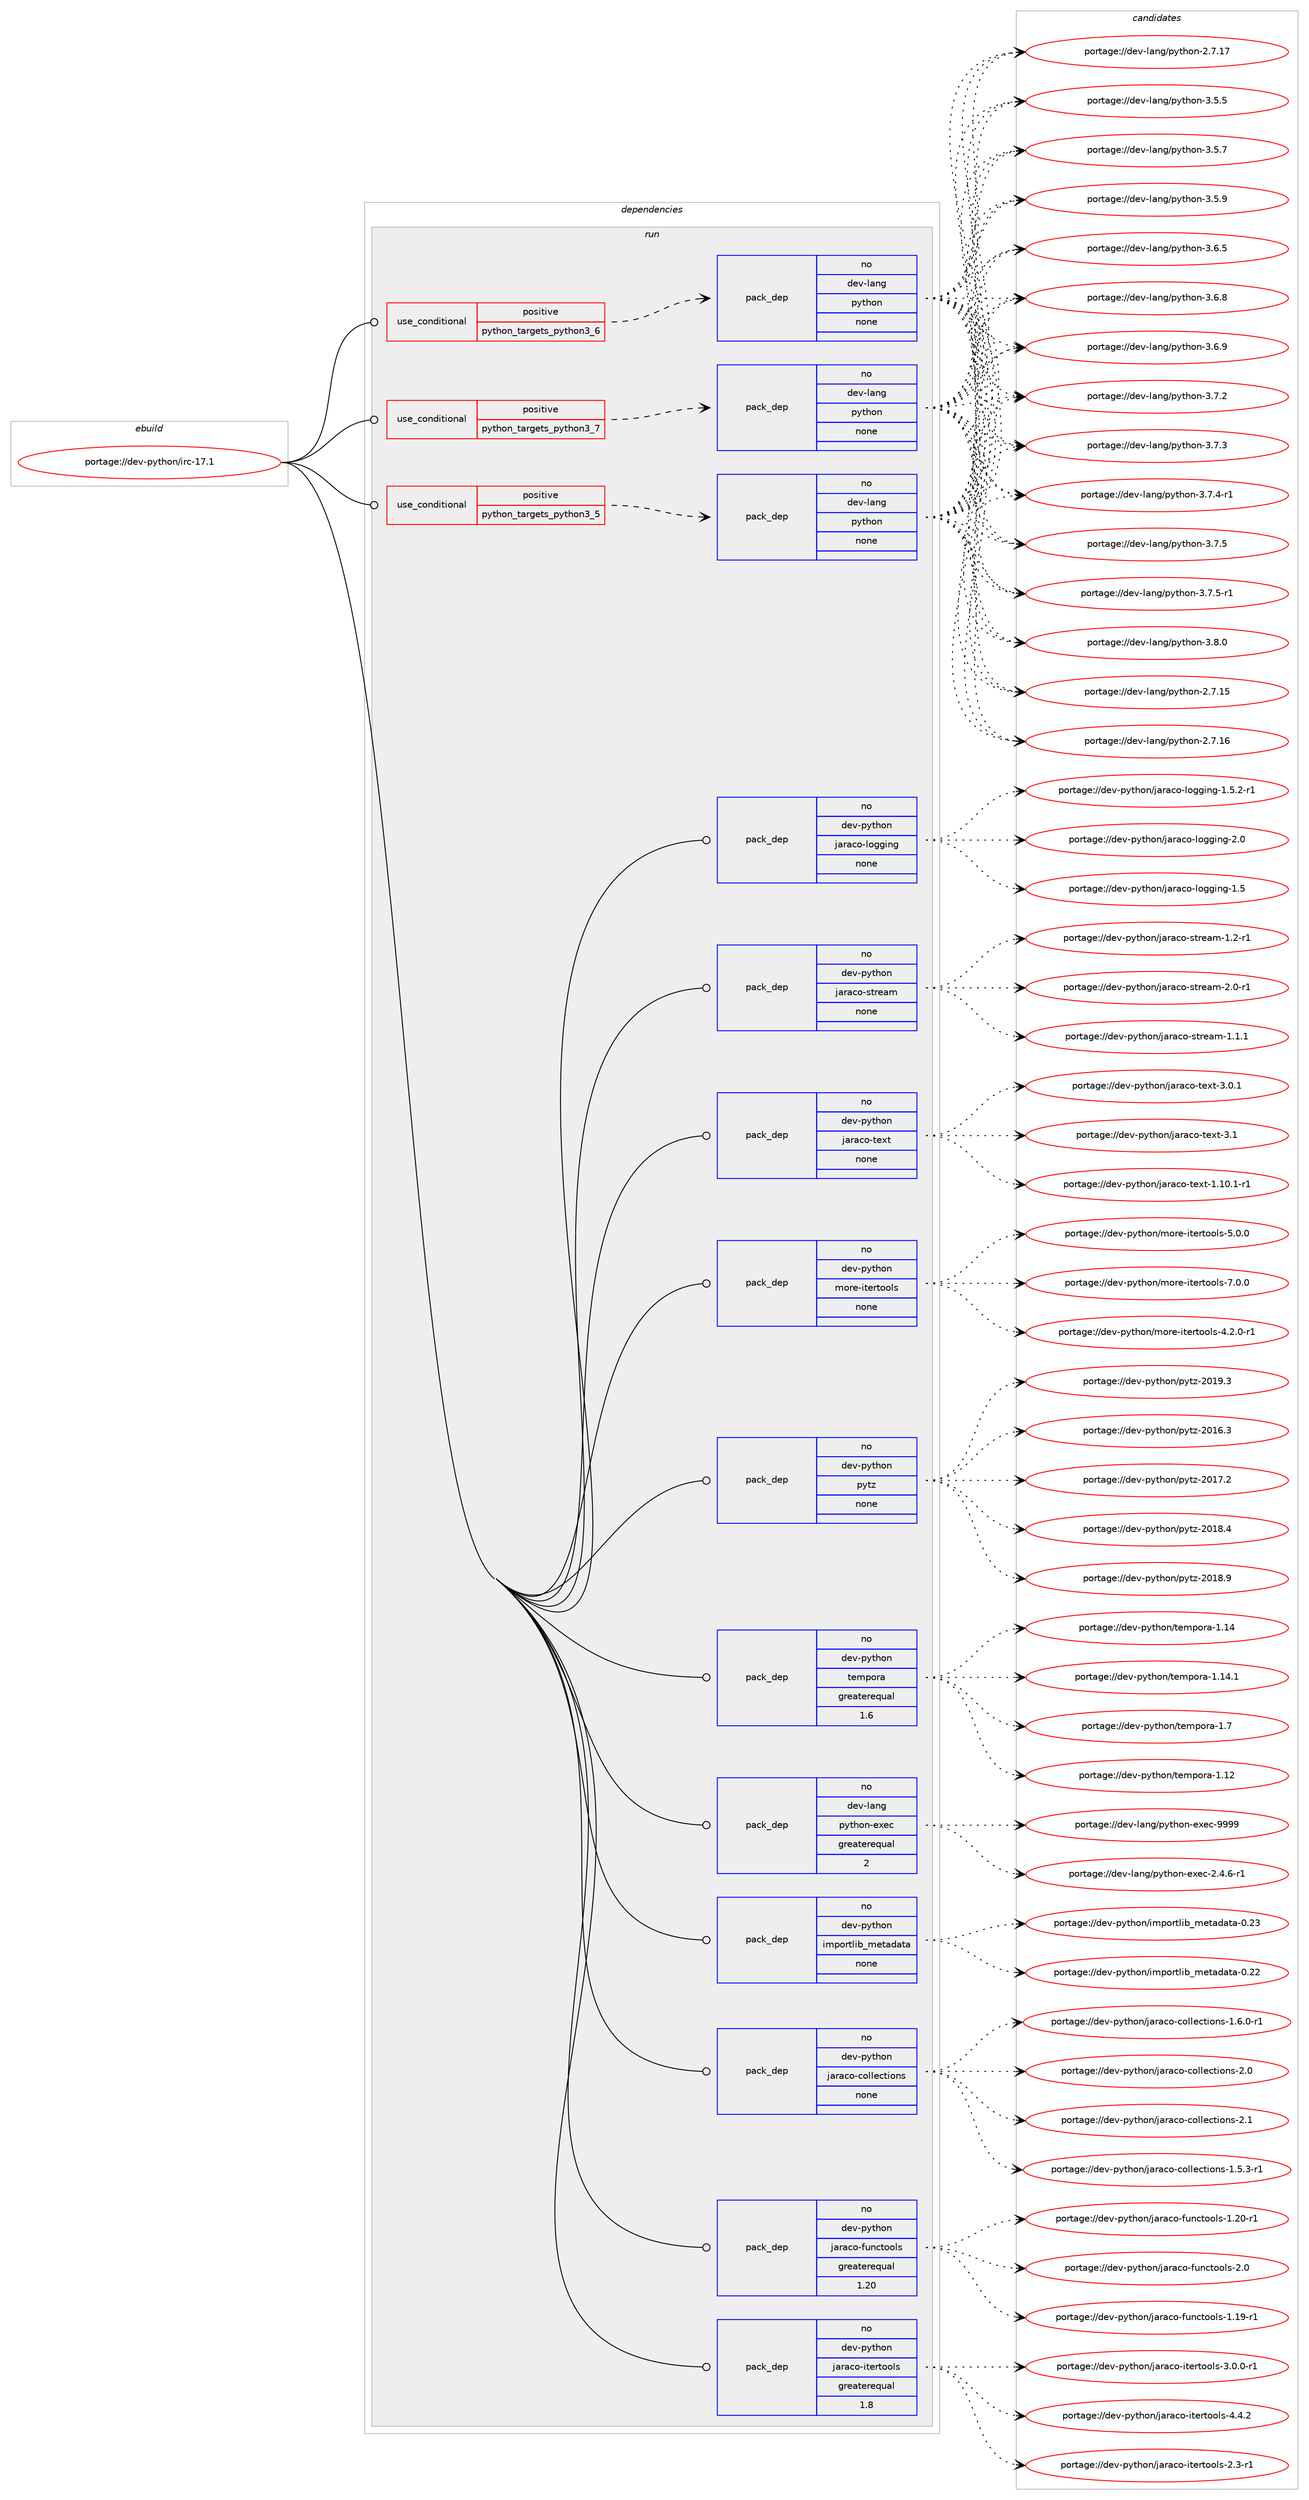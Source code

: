 digraph prolog {

# *************
# Graph options
# *************

newrank=true;
concentrate=true;
compound=true;
graph [rankdir=LR,fontname=Helvetica,fontsize=10,ranksep=1.5];#, ranksep=2.5, nodesep=0.2];
edge  [arrowhead=vee];
node  [fontname=Helvetica,fontsize=10];

# **********
# The ebuild
# **********

subgraph cluster_leftcol {
color=gray;
rank=same;
label=<<i>ebuild</i>>;
id [label="portage://dev-python/irc-17.1", color=red, width=4, href="../dev-python/irc-17.1.svg"];
}

# ****************
# The dependencies
# ****************

subgraph cluster_midcol {
color=gray;
label=<<i>dependencies</i>>;
subgraph cluster_compile {
fillcolor="#eeeeee";
style=filled;
label=<<i>compile</i>>;
}
subgraph cluster_compileandrun {
fillcolor="#eeeeee";
style=filled;
label=<<i>compile and run</i>>;
}
subgraph cluster_run {
fillcolor="#eeeeee";
style=filled;
label=<<i>run</i>>;
subgraph cond30325 {
dependency144974 [label=<<TABLE BORDER="0" CELLBORDER="1" CELLSPACING="0" CELLPADDING="4"><TR><TD ROWSPAN="3" CELLPADDING="10">use_conditional</TD></TR><TR><TD>positive</TD></TR><TR><TD>python_targets_python3_5</TD></TR></TABLE>>, shape=none, color=red];
subgraph pack111329 {
dependency144975 [label=<<TABLE BORDER="0" CELLBORDER="1" CELLSPACING="0" CELLPADDING="4" WIDTH="220"><TR><TD ROWSPAN="6" CELLPADDING="30">pack_dep</TD></TR><TR><TD WIDTH="110">no</TD></TR><TR><TD>dev-lang</TD></TR><TR><TD>python</TD></TR><TR><TD>none</TD></TR><TR><TD></TD></TR></TABLE>>, shape=none, color=blue];
}
dependency144974:e -> dependency144975:w [weight=20,style="dashed",arrowhead="vee"];
}
id:e -> dependency144974:w [weight=20,style="solid",arrowhead="odot"];
subgraph cond30326 {
dependency144976 [label=<<TABLE BORDER="0" CELLBORDER="1" CELLSPACING="0" CELLPADDING="4"><TR><TD ROWSPAN="3" CELLPADDING="10">use_conditional</TD></TR><TR><TD>positive</TD></TR><TR><TD>python_targets_python3_6</TD></TR></TABLE>>, shape=none, color=red];
subgraph pack111330 {
dependency144977 [label=<<TABLE BORDER="0" CELLBORDER="1" CELLSPACING="0" CELLPADDING="4" WIDTH="220"><TR><TD ROWSPAN="6" CELLPADDING="30">pack_dep</TD></TR><TR><TD WIDTH="110">no</TD></TR><TR><TD>dev-lang</TD></TR><TR><TD>python</TD></TR><TR><TD>none</TD></TR><TR><TD></TD></TR></TABLE>>, shape=none, color=blue];
}
dependency144976:e -> dependency144977:w [weight=20,style="dashed",arrowhead="vee"];
}
id:e -> dependency144976:w [weight=20,style="solid",arrowhead="odot"];
subgraph cond30327 {
dependency144978 [label=<<TABLE BORDER="0" CELLBORDER="1" CELLSPACING="0" CELLPADDING="4"><TR><TD ROWSPAN="3" CELLPADDING="10">use_conditional</TD></TR><TR><TD>positive</TD></TR><TR><TD>python_targets_python3_7</TD></TR></TABLE>>, shape=none, color=red];
subgraph pack111331 {
dependency144979 [label=<<TABLE BORDER="0" CELLBORDER="1" CELLSPACING="0" CELLPADDING="4" WIDTH="220"><TR><TD ROWSPAN="6" CELLPADDING="30">pack_dep</TD></TR><TR><TD WIDTH="110">no</TD></TR><TR><TD>dev-lang</TD></TR><TR><TD>python</TD></TR><TR><TD>none</TD></TR><TR><TD></TD></TR></TABLE>>, shape=none, color=blue];
}
dependency144978:e -> dependency144979:w [weight=20,style="dashed",arrowhead="vee"];
}
id:e -> dependency144978:w [weight=20,style="solid",arrowhead="odot"];
subgraph pack111332 {
dependency144980 [label=<<TABLE BORDER="0" CELLBORDER="1" CELLSPACING="0" CELLPADDING="4" WIDTH="220"><TR><TD ROWSPAN="6" CELLPADDING="30">pack_dep</TD></TR><TR><TD WIDTH="110">no</TD></TR><TR><TD>dev-lang</TD></TR><TR><TD>python-exec</TD></TR><TR><TD>greaterequal</TD></TR><TR><TD>2</TD></TR></TABLE>>, shape=none, color=blue];
}
id:e -> dependency144980:w [weight=20,style="solid",arrowhead="odot"];
subgraph pack111333 {
dependency144981 [label=<<TABLE BORDER="0" CELLBORDER="1" CELLSPACING="0" CELLPADDING="4" WIDTH="220"><TR><TD ROWSPAN="6" CELLPADDING="30">pack_dep</TD></TR><TR><TD WIDTH="110">no</TD></TR><TR><TD>dev-python</TD></TR><TR><TD>importlib_metadata</TD></TR><TR><TD>none</TD></TR><TR><TD></TD></TR></TABLE>>, shape=none, color=blue];
}
id:e -> dependency144981:w [weight=20,style="solid",arrowhead="odot"];
subgraph pack111334 {
dependency144982 [label=<<TABLE BORDER="0" CELLBORDER="1" CELLSPACING="0" CELLPADDING="4" WIDTH="220"><TR><TD ROWSPAN="6" CELLPADDING="30">pack_dep</TD></TR><TR><TD WIDTH="110">no</TD></TR><TR><TD>dev-python</TD></TR><TR><TD>jaraco-collections</TD></TR><TR><TD>none</TD></TR><TR><TD></TD></TR></TABLE>>, shape=none, color=blue];
}
id:e -> dependency144982:w [weight=20,style="solid",arrowhead="odot"];
subgraph pack111335 {
dependency144983 [label=<<TABLE BORDER="0" CELLBORDER="1" CELLSPACING="0" CELLPADDING="4" WIDTH="220"><TR><TD ROWSPAN="6" CELLPADDING="30">pack_dep</TD></TR><TR><TD WIDTH="110">no</TD></TR><TR><TD>dev-python</TD></TR><TR><TD>jaraco-functools</TD></TR><TR><TD>greaterequal</TD></TR><TR><TD>1.20</TD></TR></TABLE>>, shape=none, color=blue];
}
id:e -> dependency144983:w [weight=20,style="solid",arrowhead="odot"];
subgraph pack111336 {
dependency144984 [label=<<TABLE BORDER="0" CELLBORDER="1" CELLSPACING="0" CELLPADDING="4" WIDTH="220"><TR><TD ROWSPAN="6" CELLPADDING="30">pack_dep</TD></TR><TR><TD WIDTH="110">no</TD></TR><TR><TD>dev-python</TD></TR><TR><TD>jaraco-itertools</TD></TR><TR><TD>greaterequal</TD></TR><TR><TD>1.8</TD></TR></TABLE>>, shape=none, color=blue];
}
id:e -> dependency144984:w [weight=20,style="solid",arrowhead="odot"];
subgraph pack111337 {
dependency144985 [label=<<TABLE BORDER="0" CELLBORDER="1" CELLSPACING="0" CELLPADDING="4" WIDTH="220"><TR><TD ROWSPAN="6" CELLPADDING="30">pack_dep</TD></TR><TR><TD WIDTH="110">no</TD></TR><TR><TD>dev-python</TD></TR><TR><TD>jaraco-logging</TD></TR><TR><TD>none</TD></TR><TR><TD></TD></TR></TABLE>>, shape=none, color=blue];
}
id:e -> dependency144985:w [weight=20,style="solid",arrowhead="odot"];
subgraph pack111338 {
dependency144986 [label=<<TABLE BORDER="0" CELLBORDER="1" CELLSPACING="0" CELLPADDING="4" WIDTH="220"><TR><TD ROWSPAN="6" CELLPADDING="30">pack_dep</TD></TR><TR><TD WIDTH="110">no</TD></TR><TR><TD>dev-python</TD></TR><TR><TD>jaraco-stream</TD></TR><TR><TD>none</TD></TR><TR><TD></TD></TR></TABLE>>, shape=none, color=blue];
}
id:e -> dependency144986:w [weight=20,style="solid",arrowhead="odot"];
subgraph pack111339 {
dependency144987 [label=<<TABLE BORDER="0" CELLBORDER="1" CELLSPACING="0" CELLPADDING="4" WIDTH="220"><TR><TD ROWSPAN="6" CELLPADDING="30">pack_dep</TD></TR><TR><TD WIDTH="110">no</TD></TR><TR><TD>dev-python</TD></TR><TR><TD>jaraco-text</TD></TR><TR><TD>none</TD></TR><TR><TD></TD></TR></TABLE>>, shape=none, color=blue];
}
id:e -> dependency144987:w [weight=20,style="solid",arrowhead="odot"];
subgraph pack111340 {
dependency144988 [label=<<TABLE BORDER="0" CELLBORDER="1" CELLSPACING="0" CELLPADDING="4" WIDTH="220"><TR><TD ROWSPAN="6" CELLPADDING="30">pack_dep</TD></TR><TR><TD WIDTH="110">no</TD></TR><TR><TD>dev-python</TD></TR><TR><TD>more-itertools</TD></TR><TR><TD>none</TD></TR><TR><TD></TD></TR></TABLE>>, shape=none, color=blue];
}
id:e -> dependency144988:w [weight=20,style="solid",arrowhead="odot"];
subgraph pack111341 {
dependency144989 [label=<<TABLE BORDER="0" CELLBORDER="1" CELLSPACING="0" CELLPADDING="4" WIDTH="220"><TR><TD ROWSPAN="6" CELLPADDING="30">pack_dep</TD></TR><TR><TD WIDTH="110">no</TD></TR><TR><TD>dev-python</TD></TR><TR><TD>pytz</TD></TR><TR><TD>none</TD></TR><TR><TD></TD></TR></TABLE>>, shape=none, color=blue];
}
id:e -> dependency144989:w [weight=20,style="solid",arrowhead="odot"];
subgraph pack111342 {
dependency144990 [label=<<TABLE BORDER="0" CELLBORDER="1" CELLSPACING="0" CELLPADDING="4" WIDTH="220"><TR><TD ROWSPAN="6" CELLPADDING="30">pack_dep</TD></TR><TR><TD WIDTH="110">no</TD></TR><TR><TD>dev-python</TD></TR><TR><TD>tempora</TD></TR><TR><TD>greaterequal</TD></TR><TR><TD>1.6</TD></TR></TABLE>>, shape=none, color=blue];
}
id:e -> dependency144990:w [weight=20,style="solid",arrowhead="odot"];
}
}

# **************
# The candidates
# **************

subgraph cluster_choices {
rank=same;
color=gray;
label=<<i>candidates</i>>;

subgraph choice111329 {
color=black;
nodesep=1;
choiceportage10010111845108971101034711212111610411111045504655464953 [label="portage://dev-lang/python-2.7.15", color=red, width=4,href="../dev-lang/python-2.7.15.svg"];
choiceportage10010111845108971101034711212111610411111045504655464954 [label="portage://dev-lang/python-2.7.16", color=red, width=4,href="../dev-lang/python-2.7.16.svg"];
choiceportage10010111845108971101034711212111610411111045504655464955 [label="portage://dev-lang/python-2.7.17", color=red, width=4,href="../dev-lang/python-2.7.17.svg"];
choiceportage100101118451089711010347112121116104111110455146534653 [label="portage://dev-lang/python-3.5.5", color=red, width=4,href="../dev-lang/python-3.5.5.svg"];
choiceportage100101118451089711010347112121116104111110455146534655 [label="portage://dev-lang/python-3.5.7", color=red, width=4,href="../dev-lang/python-3.5.7.svg"];
choiceportage100101118451089711010347112121116104111110455146534657 [label="portage://dev-lang/python-3.5.9", color=red, width=4,href="../dev-lang/python-3.5.9.svg"];
choiceportage100101118451089711010347112121116104111110455146544653 [label="portage://dev-lang/python-3.6.5", color=red, width=4,href="../dev-lang/python-3.6.5.svg"];
choiceportage100101118451089711010347112121116104111110455146544656 [label="portage://dev-lang/python-3.6.8", color=red, width=4,href="../dev-lang/python-3.6.8.svg"];
choiceportage100101118451089711010347112121116104111110455146544657 [label="portage://dev-lang/python-3.6.9", color=red, width=4,href="../dev-lang/python-3.6.9.svg"];
choiceportage100101118451089711010347112121116104111110455146554650 [label="portage://dev-lang/python-3.7.2", color=red, width=4,href="../dev-lang/python-3.7.2.svg"];
choiceportage100101118451089711010347112121116104111110455146554651 [label="portage://dev-lang/python-3.7.3", color=red, width=4,href="../dev-lang/python-3.7.3.svg"];
choiceportage1001011184510897110103471121211161041111104551465546524511449 [label="portage://dev-lang/python-3.7.4-r1", color=red, width=4,href="../dev-lang/python-3.7.4-r1.svg"];
choiceportage100101118451089711010347112121116104111110455146554653 [label="portage://dev-lang/python-3.7.5", color=red, width=4,href="../dev-lang/python-3.7.5.svg"];
choiceportage1001011184510897110103471121211161041111104551465546534511449 [label="portage://dev-lang/python-3.7.5-r1", color=red, width=4,href="../dev-lang/python-3.7.5-r1.svg"];
choiceportage100101118451089711010347112121116104111110455146564648 [label="portage://dev-lang/python-3.8.0", color=red, width=4,href="../dev-lang/python-3.8.0.svg"];
dependency144975:e -> choiceportage10010111845108971101034711212111610411111045504655464953:w [style=dotted,weight="100"];
dependency144975:e -> choiceportage10010111845108971101034711212111610411111045504655464954:w [style=dotted,weight="100"];
dependency144975:e -> choiceportage10010111845108971101034711212111610411111045504655464955:w [style=dotted,weight="100"];
dependency144975:e -> choiceportage100101118451089711010347112121116104111110455146534653:w [style=dotted,weight="100"];
dependency144975:e -> choiceportage100101118451089711010347112121116104111110455146534655:w [style=dotted,weight="100"];
dependency144975:e -> choiceportage100101118451089711010347112121116104111110455146534657:w [style=dotted,weight="100"];
dependency144975:e -> choiceportage100101118451089711010347112121116104111110455146544653:w [style=dotted,weight="100"];
dependency144975:e -> choiceportage100101118451089711010347112121116104111110455146544656:w [style=dotted,weight="100"];
dependency144975:e -> choiceportage100101118451089711010347112121116104111110455146544657:w [style=dotted,weight="100"];
dependency144975:e -> choiceportage100101118451089711010347112121116104111110455146554650:w [style=dotted,weight="100"];
dependency144975:e -> choiceportage100101118451089711010347112121116104111110455146554651:w [style=dotted,weight="100"];
dependency144975:e -> choiceportage1001011184510897110103471121211161041111104551465546524511449:w [style=dotted,weight="100"];
dependency144975:e -> choiceportage100101118451089711010347112121116104111110455146554653:w [style=dotted,weight="100"];
dependency144975:e -> choiceportage1001011184510897110103471121211161041111104551465546534511449:w [style=dotted,weight="100"];
dependency144975:e -> choiceportage100101118451089711010347112121116104111110455146564648:w [style=dotted,weight="100"];
}
subgraph choice111330 {
color=black;
nodesep=1;
choiceportage10010111845108971101034711212111610411111045504655464953 [label="portage://dev-lang/python-2.7.15", color=red, width=4,href="../dev-lang/python-2.7.15.svg"];
choiceportage10010111845108971101034711212111610411111045504655464954 [label="portage://dev-lang/python-2.7.16", color=red, width=4,href="../dev-lang/python-2.7.16.svg"];
choiceportage10010111845108971101034711212111610411111045504655464955 [label="portage://dev-lang/python-2.7.17", color=red, width=4,href="../dev-lang/python-2.7.17.svg"];
choiceportage100101118451089711010347112121116104111110455146534653 [label="portage://dev-lang/python-3.5.5", color=red, width=4,href="../dev-lang/python-3.5.5.svg"];
choiceportage100101118451089711010347112121116104111110455146534655 [label="portage://dev-lang/python-3.5.7", color=red, width=4,href="../dev-lang/python-3.5.7.svg"];
choiceportage100101118451089711010347112121116104111110455146534657 [label="portage://dev-lang/python-3.5.9", color=red, width=4,href="../dev-lang/python-3.5.9.svg"];
choiceportage100101118451089711010347112121116104111110455146544653 [label="portage://dev-lang/python-3.6.5", color=red, width=4,href="../dev-lang/python-3.6.5.svg"];
choiceportage100101118451089711010347112121116104111110455146544656 [label="portage://dev-lang/python-3.6.8", color=red, width=4,href="../dev-lang/python-3.6.8.svg"];
choiceportage100101118451089711010347112121116104111110455146544657 [label="portage://dev-lang/python-3.6.9", color=red, width=4,href="../dev-lang/python-3.6.9.svg"];
choiceportage100101118451089711010347112121116104111110455146554650 [label="portage://dev-lang/python-3.7.2", color=red, width=4,href="../dev-lang/python-3.7.2.svg"];
choiceportage100101118451089711010347112121116104111110455146554651 [label="portage://dev-lang/python-3.7.3", color=red, width=4,href="../dev-lang/python-3.7.3.svg"];
choiceportage1001011184510897110103471121211161041111104551465546524511449 [label="portage://dev-lang/python-3.7.4-r1", color=red, width=4,href="../dev-lang/python-3.7.4-r1.svg"];
choiceportage100101118451089711010347112121116104111110455146554653 [label="portage://dev-lang/python-3.7.5", color=red, width=4,href="../dev-lang/python-3.7.5.svg"];
choiceportage1001011184510897110103471121211161041111104551465546534511449 [label="portage://dev-lang/python-3.7.5-r1", color=red, width=4,href="../dev-lang/python-3.7.5-r1.svg"];
choiceportage100101118451089711010347112121116104111110455146564648 [label="portage://dev-lang/python-3.8.0", color=red, width=4,href="../dev-lang/python-3.8.0.svg"];
dependency144977:e -> choiceportage10010111845108971101034711212111610411111045504655464953:w [style=dotted,weight="100"];
dependency144977:e -> choiceportage10010111845108971101034711212111610411111045504655464954:w [style=dotted,weight="100"];
dependency144977:e -> choiceportage10010111845108971101034711212111610411111045504655464955:w [style=dotted,weight="100"];
dependency144977:e -> choiceportage100101118451089711010347112121116104111110455146534653:w [style=dotted,weight="100"];
dependency144977:e -> choiceportage100101118451089711010347112121116104111110455146534655:w [style=dotted,weight="100"];
dependency144977:e -> choiceportage100101118451089711010347112121116104111110455146534657:w [style=dotted,weight="100"];
dependency144977:e -> choiceportage100101118451089711010347112121116104111110455146544653:w [style=dotted,weight="100"];
dependency144977:e -> choiceportage100101118451089711010347112121116104111110455146544656:w [style=dotted,weight="100"];
dependency144977:e -> choiceportage100101118451089711010347112121116104111110455146544657:w [style=dotted,weight="100"];
dependency144977:e -> choiceportage100101118451089711010347112121116104111110455146554650:w [style=dotted,weight="100"];
dependency144977:e -> choiceportage100101118451089711010347112121116104111110455146554651:w [style=dotted,weight="100"];
dependency144977:e -> choiceportage1001011184510897110103471121211161041111104551465546524511449:w [style=dotted,weight="100"];
dependency144977:e -> choiceportage100101118451089711010347112121116104111110455146554653:w [style=dotted,weight="100"];
dependency144977:e -> choiceportage1001011184510897110103471121211161041111104551465546534511449:w [style=dotted,weight="100"];
dependency144977:e -> choiceportage100101118451089711010347112121116104111110455146564648:w [style=dotted,weight="100"];
}
subgraph choice111331 {
color=black;
nodesep=1;
choiceportage10010111845108971101034711212111610411111045504655464953 [label="portage://dev-lang/python-2.7.15", color=red, width=4,href="../dev-lang/python-2.7.15.svg"];
choiceportage10010111845108971101034711212111610411111045504655464954 [label="portage://dev-lang/python-2.7.16", color=red, width=4,href="../dev-lang/python-2.7.16.svg"];
choiceportage10010111845108971101034711212111610411111045504655464955 [label="portage://dev-lang/python-2.7.17", color=red, width=4,href="../dev-lang/python-2.7.17.svg"];
choiceportage100101118451089711010347112121116104111110455146534653 [label="portage://dev-lang/python-3.5.5", color=red, width=4,href="../dev-lang/python-3.5.5.svg"];
choiceportage100101118451089711010347112121116104111110455146534655 [label="portage://dev-lang/python-3.5.7", color=red, width=4,href="../dev-lang/python-3.5.7.svg"];
choiceportage100101118451089711010347112121116104111110455146534657 [label="portage://dev-lang/python-3.5.9", color=red, width=4,href="../dev-lang/python-3.5.9.svg"];
choiceportage100101118451089711010347112121116104111110455146544653 [label="portage://dev-lang/python-3.6.5", color=red, width=4,href="../dev-lang/python-3.6.5.svg"];
choiceportage100101118451089711010347112121116104111110455146544656 [label="portage://dev-lang/python-3.6.8", color=red, width=4,href="../dev-lang/python-3.6.8.svg"];
choiceportage100101118451089711010347112121116104111110455146544657 [label="portage://dev-lang/python-3.6.9", color=red, width=4,href="../dev-lang/python-3.6.9.svg"];
choiceportage100101118451089711010347112121116104111110455146554650 [label="portage://dev-lang/python-3.7.2", color=red, width=4,href="../dev-lang/python-3.7.2.svg"];
choiceportage100101118451089711010347112121116104111110455146554651 [label="portage://dev-lang/python-3.7.3", color=red, width=4,href="../dev-lang/python-3.7.3.svg"];
choiceportage1001011184510897110103471121211161041111104551465546524511449 [label="portage://dev-lang/python-3.7.4-r1", color=red, width=4,href="../dev-lang/python-3.7.4-r1.svg"];
choiceportage100101118451089711010347112121116104111110455146554653 [label="portage://dev-lang/python-3.7.5", color=red, width=4,href="../dev-lang/python-3.7.5.svg"];
choiceportage1001011184510897110103471121211161041111104551465546534511449 [label="portage://dev-lang/python-3.7.5-r1", color=red, width=4,href="../dev-lang/python-3.7.5-r1.svg"];
choiceportage100101118451089711010347112121116104111110455146564648 [label="portage://dev-lang/python-3.8.0", color=red, width=4,href="../dev-lang/python-3.8.0.svg"];
dependency144979:e -> choiceportage10010111845108971101034711212111610411111045504655464953:w [style=dotted,weight="100"];
dependency144979:e -> choiceportage10010111845108971101034711212111610411111045504655464954:w [style=dotted,weight="100"];
dependency144979:e -> choiceportage10010111845108971101034711212111610411111045504655464955:w [style=dotted,weight="100"];
dependency144979:e -> choiceportage100101118451089711010347112121116104111110455146534653:w [style=dotted,weight="100"];
dependency144979:e -> choiceportage100101118451089711010347112121116104111110455146534655:w [style=dotted,weight="100"];
dependency144979:e -> choiceportage100101118451089711010347112121116104111110455146534657:w [style=dotted,weight="100"];
dependency144979:e -> choiceportage100101118451089711010347112121116104111110455146544653:w [style=dotted,weight="100"];
dependency144979:e -> choiceportage100101118451089711010347112121116104111110455146544656:w [style=dotted,weight="100"];
dependency144979:e -> choiceportage100101118451089711010347112121116104111110455146544657:w [style=dotted,weight="100"];
dependency144979:e -> choiceportage100101118451089711010347112121116104111110455146554650:w [style=dotted,weight="100"];
dependency144979:e -> choiceportage100101118451089711010347112121116104111110455146554651:w [style=dotted,weight="100"];
dependency144979:e -> choiceportage1001011184510897110103471121211161041111104551465546524511449:w [style=dotted,weight="100"];
dependency144979:e -> choiceportage100101118451089711010347112121116104111110455146554653:w [style=dotted,weight="100"];
dependency144979:e -> choiceportage1001011184510897110103471121211161041111104551465546534511449:w [style=dotted,weight="100"];
dependency144979:e -> choiceportage100101118451089711010347112121116104111110455146564648:w [style=dotted,weight="100"];
}
subgraph choice111332 {
color=black;
nodesep=1;
choiceportage10010111845108971101034711212111610411111045101120101994550465246544511449 [label="portage://dev-lang/python-exec-2.4.6-r1", color=red, width=4,href="../dev-lang/python-exec-2.4.6-r1.svg"];
choiceportage10010111845108971101034711212111610411111045101120101994557575757 [label="portage://dev-lang/python-exec-9999", color=red, width=4,href="../dev-lang/python-exec-9999.svg"];
dependency144980:e -> choiceportage10010111845108971101034711212111610411111045101120101994550465246544511449:w [style=dotted,weight="100"];
dependency144980:e -> choiceportage10010111845108971101034711212111610411111045101120101994557575757:w [style=dotted,weight="100"];
}
subgraph choice111333 {
color=black;
nodesep=1;
choiceportage100101118451121211161041111104710510911211111411610810598951091011169710097116974548465050 [label="portage://dev-python/importlib_metadata-0.22", color=red, width=4,href="../dev-python/importlib_metadata-0.22.svg"];
choiceportage100101118451121211161041111104710510911211111411610810598951091011169710097116974548465051 [label="portage://dev-python/importlib_metadata-0.23", color=red, width=4,href="../dev-python/importlib_metadata-0.23.svg"];
dependency144981:e -> choiceportage100101118451121211161041111104710510911211111411610810598951091011169710097116974548465050:w [style=dotted,weight="100"];
dependency144981:e -> choiceportage100101118451121211161041111104710510911211111411610810598951091011169710097116974548465051:w [style=dotted,weight="100"];
}
subgraph choice111334 {
color=black;
nodesep=1;
choiceportage10010111845112121116104111110471069711497991114599111108108101991161051111101154549465346514511449 [label="portage://dev-python/jaraco-collections-1.5.3-r1", color=red, width=4,href="../dev-python/jaraco-collections-1.5.3-r1.svg"];
choiceportage10010111845112121116104111110471069711497991114599111108108101991161051111101154549465446484511449 [label="portage://dev-python/jaraco-collections-1.6.0-r1", color=red, width=4,href="../dev-python/jaraco-collections-1.6.0-r1.svg"];
choiceportage100101118451121211161041111104710697114979911145991111081081019911610511111011545504648 [label="portage://dev-python/jaraco-collections-2.0", color=red, width=4,href="../dev-python/jaraco-collections-2.0.svg"];
choiceportage100101118451121211161041111104710697114979911145991111081081019911610511111011545504649 [label="portage://dev-python/jaraco-collections-2.1", color=red, width=4,href="../dev-python/jaraco-collections-2.1.svg"];
dependency144982:e -> choiceportage10010111845112121116104111110471069711497991114599111108108101991161051111101154549465346514511449:w [style=dotted,weight="100"];
dependency144982:e -> choiceportage10010111845112121116104111110471069711497991114599111108108101991161051111101154549465446484511449:w [style=dotted,weight="100"];
dependency144982:e -> choiceportage100101118451121211161041111104710697114979911145991111081081019911610511111011545504648:w [style=dotted,weight="100"];
dependency144982:e -> choiceportage100101118451121211161041111104710697114979911145991111081081019911610511111011545504649:w [style=dotted,weight="100"];
}
subgraph choice111335 {
color=black;
nodesep=1;
choiceportage1001011184511212111610411111047106971149799111451021171109911611111110811545494649574511449 [label="portage://dev-python/jaraco-functools-1.19-r1", color=red, width=4,href="../dev-python/jaraco-functools-1.19-r1.svg"];
choiceportage1001011184511212111610411111047106971149799111451021171109911611111110811545494650484511449 [label="portage://dev-python/jaraco-functools-1.20-r1", color=red, width=4,href="../dev-python/jaraco-functools-1.20-r1.svg"];
choiceportage1001011184511212111610411111047106971149799111451021171109911611111110811545504648 [label="portage://dev-python/jaraco-functools-2.0", color=red, width=4,href="../dev-python/jaraco-functools-2.0.svg"];
dependency144983:e -> choiceportage1001011184511212111610411111047106971149799111451021171109911611111110811545494649574511449:w [style=dotted,weight="100"];
dependency144983:e -> choiceportage1001011184511212111610411111047106971149799111451021171109911611111110811545494650484511449:w [style=dotted,weight="100"];
dependency144983:e -> choiceportage1001011184511212111610411111047106971149799111451021171109911611111110811545504648:w [style=dotted,weight="100"];
}
subgraph choice111336 {
color=black;
nodesep=1;
choiceportage100101118451121211161041111104710697114979911145105116101114116111111108115455046514511449 [label="portage://dev-python/jaraco-itertools-2.3-r1", color=red, width=4,href="../dev-python/jaraco-itertools-2.3-r1.svg"];
choiceportage1001011184511212111610411111047106971149799111451051161011141161111111081154551464846484511449 [label="portage://dev-python/jaraco-itertools-3.0.0-r1", color=red, width=4,href="../dev-python/jaraco-itertools-3.0.0-r1.svg"];
choiceportage100101118451121211161041111104710697114979911145105116101114116111111108115455246524650 [label="portage://dev-python/jaraco-itertools-4.4.2", color=red, width=4,href="../dev-python/jaraco-itertools-4.4.2.svg"];
dependency144984:e -> choiceportage100101118451121211161041111104710697114979911145105116101114116111111108115455046514511449:w [style=dotted,weight="100"];
dependency144984:e -> choiceportage1001011184511212111610411111047106971149799111451051161011141161111111081154551464846484511449:w [style=dotted,weight="100"];
dependency144984:e -> choiceportage100101118451121211161041111104710697114979911145105116101114116111111108115455246524650:w [style=dotted,weight="100"];
}
subgraph choice111337 {
color=black;
nodesep=1;
choiceportage10010111845112121116104111110471069711497991114510811110310310511010345494653 [label="portage://dev-python/jaraco-logging-1.5", color=red, width=4,href="../dev-python/jaraco-logging-1.5.svg"];
choiceportage1001011184511212111610411111047106971149799111451081111031031051101034549465346504511449 [label="portage://dev-python/jaraco-logging-1.5.2-r1", color=red, width=4,href="../dev-python/jaraco-logging-1.5.2-r1.svg"];
choiceportage10010111845112121116104111110471069711497991114510811110310310511010345504648 [label="portage://dev-python/jaraco-logging-2.0", color=red, width=4,href="../dev-python/jaraco-logging-2.0.svg"];
dependency144985:e -> choiceportage10010111845112121116104111110471069711497991114510811110310310511010345494653:w [style=dotted,weight="100"];
dependency144985:e -> choiceportage1001011184511212111610411111047106971149799111451081111031031051101034549465346504511449:w [style=dotted,weight="100"];
dependency144985:e -> choiceportage10010111845112121116104111110471069711497991114510811110310310511010345504648:w [style=dotted,weight="100"];
}
subgraph choice111338 {
color=black;
nodesep=1;
choiceportage10010111845112121116104111110471069711497991114511511611410197109454946494649 [label="portage://dev-python/jaraco-stream-1.1.1", color=red, width=4,href="../dev-python/jaraco-stream-1.1.1.svg"];
choiceportage10010111845112121116104111110471069711497991114511511611410197109454946504511449 [label="portage://dev-python/jaraco-stream-1.2-r1", color=red, width=4,href="../dev-python/jaraco-stream-1.2-r1.svg"];
choiceportage10010111845112121116104111110471069711497991114511511611410197109455046484511449 [label="portage://dev-python/jaraco-stream-2.0-r1", color=red, width=4,href="../dev-python/jaraco-stream-2.0-r1.svg"];
dependency144986:e -> choiceportage10010111845112121116104111110471069711497991114511511611410197109454946494649:w [style=dotted,weight="100"];
dependency144986:e -> choiceportage10010111845112121116104111110471069711497991114511511611410197109454946504511449:w [style=dotted,weight="100"];
dependency144986:e -> choiceportage10010111845112121116104111110471069711497991114511511611410197109455046484511449:w [style=dotted,weight="100"];
}
subgraph choice111339 {
color=black;
nodesep=1;
choiceportage100101118451121211161041111104710697114979911145116101120116454946494846494511449 [label="portage://dev-python/jaraco-text-1.10.1-r1", color=red, width=4,href="../dev-python/jaraco-text-1.10.1-r1.svg"];
choiceportage100101118451121211161041111104710697114979911145116101120116455146484649 [label="portage://dev-python/jaraco-text-3.0.1", color=red, width=4,href="../dev-python/jaraco-text-3.0.1.svg"];
choiceportage10010111845112121116104111110471069711497991114511610112011645514649 [label="portage://dev-python/jaraco-text-3.1", color=red, width=4,href="../dev-python/jaraco-text-3.1.svg"];
dependency144987:e -> choiceportage100101118451121211161041111104710697114979911145116101120116454946494846494511449:w [style=dotted,weight="100"];
dependency144987:e -> choiceportage100101118451121211161041111104710697114979911145116101120116455146484649:w [style=dotted,weight="100"];
dependency144987:e -> choiceportage10010111845112121116104111110471069711497991114511610112011645514649:w [style=dotted,weight="100"];
}
subgraph choice111340 {
color=black;
nodesep=1;
choiceportage1001011184511212111610411111047109111114101451051161011141161111111081154552465046484511449 [label="portage://dev-python/more-itertools-4.2.0-r1", color=red, width=4,href="../dev-python/more-itertools-4.2.0-r1.svg"];
choiceportage100101118451121211161041111104710911111410145105116101114116111111108115455346484648 [label="portage://dev-python/more-itertools-5.0.0", color=red, width=4,href="../dev-python/more-itertools-5.0.0.svg"];
choiceportage100101118451121211161041111104710911111410145105116101114116111111108115455546484648 [label="portage://dev-python/more-itertools-7.0.0", color=red, width=4,href="../dev-python/more-itertools-7.0.0.svg"];
dependency144988:e -> choiceportage1001011184511212111610411111047109111114101451051161011141161111111081154552465046484511449:w [style=dotted,weight="100"];
dependency144988:e -> choiceportage100101118451121211161041111104710911111410145105116101114116111111108115455346484648:w [style=dotted,weight="100"];
dependency144988:e -> choiceportage100101118451121211161041111104710911111410145105116101114116111111108115455546484648:w [style=dotted,weight="100"];
}
subgraph choice111341 {
color=black;
nodesep=1;
choiceportage100101118451121211161041111104711212111612245504849544651 [label="portage://dev-python/pytz-2016.3", color=red, width=4,href="../dev-python/pytz-2016.3.svg"];
choiceportage100101118451121211161041111104711212111612245504849554650 [label="portage://dev-python/pytz-2017.2", color=red, width=4,href="../dev-python/pytz-2017.2.svg"];
choiceportage100101118451121211161041111104711212111612245504849564652 [label="portage://dev-python/pytz-2018.4", color=red, width=4,href="../dev-python/pytz-2018.4.svg"];
choiceportage100101118451121211161041111104711212111612245504849564657 [label="portage://dev-python/pytz-2018.9", color=red, width=4,href="../dev-python/pytz-2018.9.svg"];
choiceportage100101118451121211161041111104711212111612245504849574651 [label="portage://dev-python/pytz-2019.3", color=red, width=4,href="../dev-python/pytz-2019.3.svg"];
dependency144989:e -> choiceportage100101118451121211161041111104711212111612245504849544651:w [style=dotted,weight="100"];
dependency144989:e -> choiceportage100101118451121211161041111104711212111612245504849554650:w [style=dotted,weight="100"];
dependency144989:e -> choiceportage100101118451121211161041111104711212111612245504849564652:w [style=dotted,weight="100"];
dependency144989:e -> choiceportage100101118451121211161041111104711212111612245504849564657:w [style=dotted,weight="100"];
dependency144989:e -> choiceportage100101118451121211161041111104711212111612245504849574651:w [style=dotted,weight="100"];
}
subgraph choice111342 {
color=black;
nodesep=1;
choiceportage1001011184511212111610411111047116101109112111114974549464950 [label="portage://dev-python/tempora-1.12", color=red, width=4,href="../dev-python/tempora-1.12.svg"];
choiceportage1001011184511212111610411111047116101109112111114974549464952 [label="portage://dev-python/tempora-1.14", color=red, width=4,href="../dev-python/tempora-1.14.svg"];
choiceportage10010111845112121116104111110471161011091121111149745494649524649 [label="portage://dev-python/tempora-1.14.1", color=red, width=4,href="../dev-python/tempora-1.14.1.svg"];
choiceportage10010111845112121116104111110471161011091121111149745494655 [label="portage://dev-python/tempora-1.7", color=red, width=4,href="../dev-python/tempora-1.7.svg"];
dependency144990:e -> choiceportage1001011184511212111610411111047116101109112111114974549464950:w [style=dotted,weight="100"];
dependency144990:e -> choiceportage1001011184511212111610411111047116101109112111114974549464952:w [style=dotted,weight="100"];
dependency144990:e -> choiceportage10010111845112121116104111110471161011091121111149745494649524649:w [style=dotted,weight="100"];
dependency144990:e -> choiceportage10010111845112121116104111110471161011091121111149745494655:w [style=dotted,weight="100"];
}
}

}
